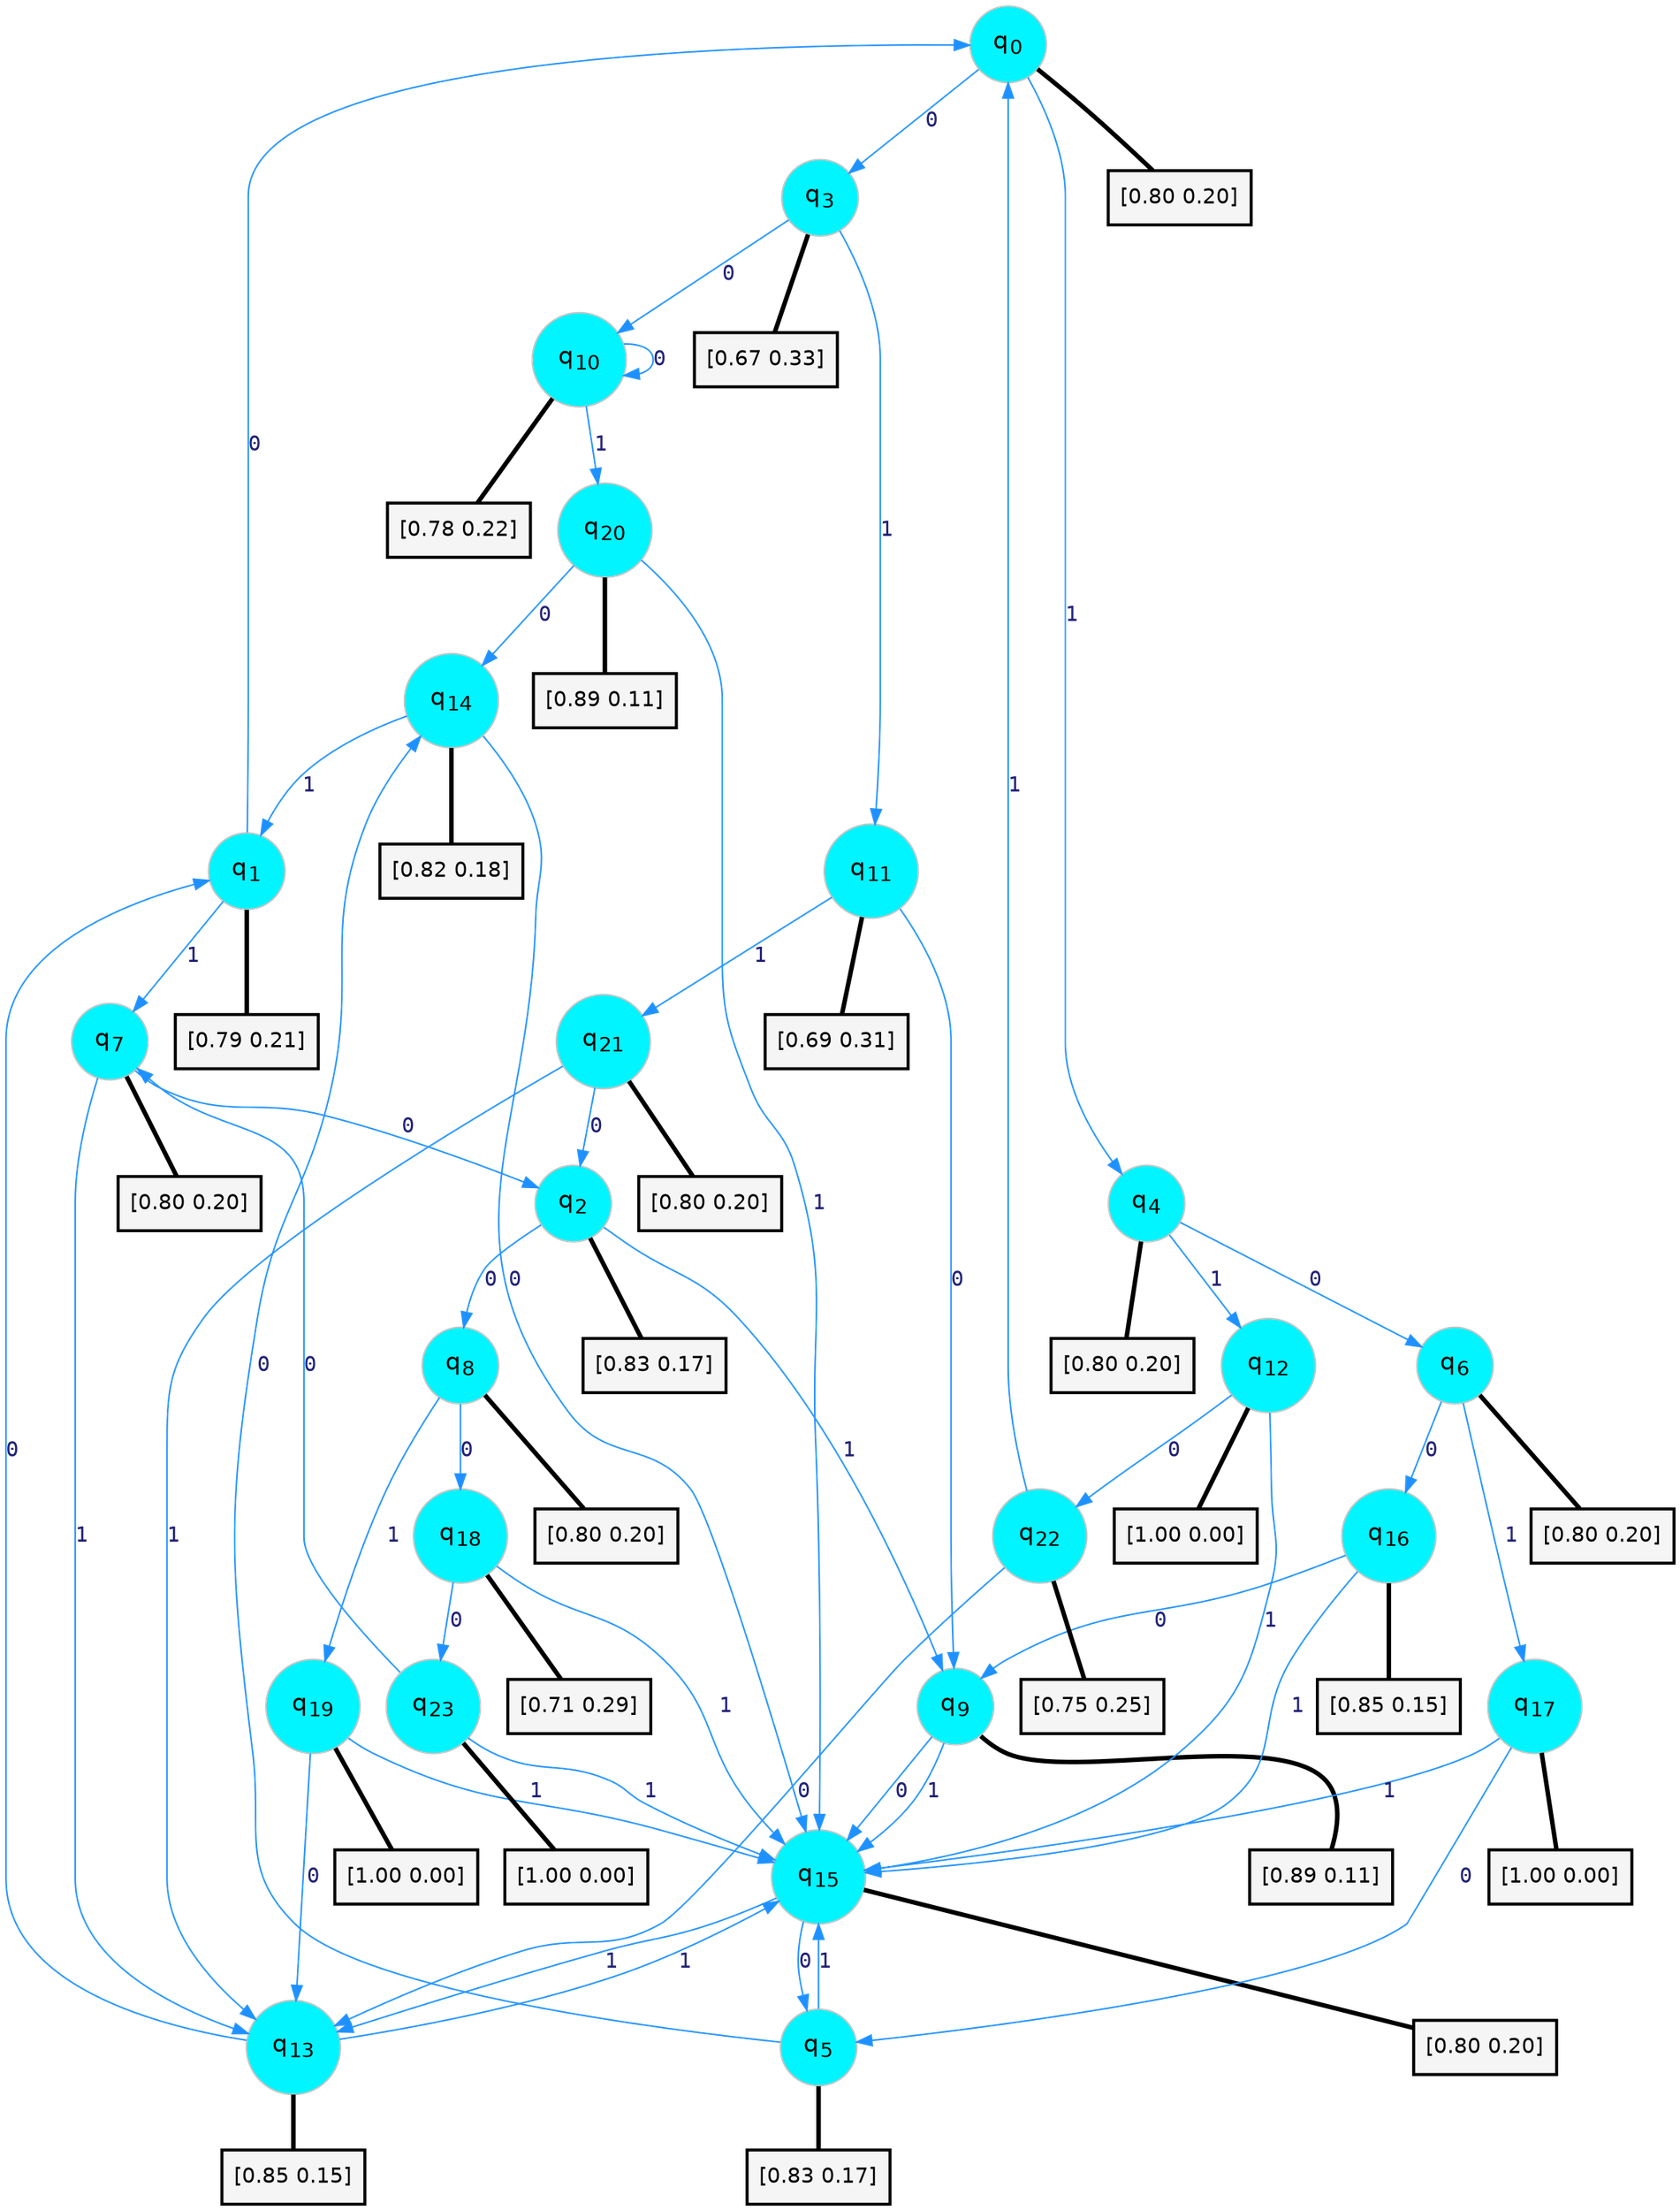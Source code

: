 digraph G {
graph [
bgcolor=transparent, dpi=300, rankdir=TD, size="40,25"];
node [
color=gray, fillcolor=turquoise1, fontcolor=black, fontname=Helvetica, fontsize=16, fontweight=bold, shape=circle, style=filled];
edge [
arrowsize=1, color=dodgerblue1, fontcolor=midnightblue, fontname=courier, fontweight=bold, penwidth=1, style=solid, weight=20];
0[label=<q<SUB>0</SUB>>];
1[label=<q<SUB>1</SUB>>];
2[label=<q<SUB>2</SUB>>];
3[label=<q<SUB>3</SUB>>];
4[label=<q<SUB>4</SUB>>];
5[label=<q<SUB>5</SUB>>];
6[label=<q<SUB>6</SUB>>];
7[label=<q<SUB>7</SUB>>];
8[label=<q<SUB>8</SUB>>];
9[label=<q<SUB>9</SUB>>];
10[label=<q<SUB>10</SUB>>];
11[label=<q<SUB>11</SUB>>];
12[label=<q<SUB>12</SUB>>];
13[label=<q<SUB>13</SUB>>];
14[label=<q<SUB>14</SUB>>];
15[label=<q<SUB>15</SUB>>];
16[label=<q<SUB>16</SUB>>];
17[label=<q<SUB>17</SUB>>];
18[label=<q<SUB>18</SUB>>];
19[label=<q<SUB>19</SUB>>];
20[label=<q<SUB>20</SUB>>];
21[label=<q<SUB>21</SUB>>];
22[label=<q<SUB>22</SUB>>];
23[label=<q<SUB>23</SUB>>];
24[label="[0.80 0.20]", shape=box,fontcolor=black, fontname=Helvetica, fontsize=14, penwidth=2, fillcolor=whitesmoke,color=black];
25[label="[0.79 0.21]", shape=box,fontcolor=black, fontname=Helvetica, fontsize=14, penwidth=2, fillcolor=whitesmoke,color=black];
26[label="[0.83 0.17]", shape=box,fontcolor=black, fontname=Helvetica, fontsize=14, penwidth=2, fillcolor=whitesmoke,color=black];
27[label="[0.67 0.33]", shape=box,fontcolor=black, fontname=Helvetica, fontsize=14, penwidth=2, fillcolor=whitesmoke,color=black];
28[label="[0.80 0.20]", shape=box,fontcolor=black, fontname=Helvetica, fontsize=14, penwidth=2, fillcolor=whitesmoke,color=black];
29[label="[0.83 0.17]", shape=box,fontcolor=black, fontname=Helvetica, fontsize=14, penwidth=2, fillcolor=whitesmoke,color=black];
30[label="[0.80 0.20]", shape=box,fontcolor=black, fontname=Helvetica, fontsize=14, penwidth=2, fillcolor=whitesmoke,color=black];
31[label="[0.80 0.20]", shape=box,fontcolor=black, fontname=Helvetica, fontsize=14, penwidth=2, fillcolor=whitesmoke,color=black];
32[label="[0.80 0.20]", shape=box,fontcolor=black, fontname=Helvetica, fontsize=14, penwidth=2, fillcolor=whitesmoke,color=black];
33[label="[0.89 0.11]", shape=box,fontcolor=black, fontname=Helvetica, fontsize=14, penwidth=2, fillcolor=whitesmoke,color=black];
34[label="[0.78 0.22]", shape=box,fontcolor=black, fontname=Helvetica, fontsize=14, penwidth=2, fillcolor=whitesmoke,color=black];
35[label="[0.69 0.31]", shape=box,fontcolor=black, fontname=Helvetica, fontsize=14, penwidth=2, fillcolor=whitesmoke,color=black];
36[label="[1.00 0.00]", shape=box,fontcolor=black, fontname=Helvetica, fontsize=14, penwidth=2, fillcolor=whitesmoke,color=black];
37[label="[0.85 0.15]", shape=box,fontcolor=black, fontname=Helvetica, fontsize=14, penwidth=2, fillcolor=whitesmoke,color=black];
38[label="[0.82 0.18]", shape=box,fontcolor=black, fontname=Helvetica, fontsize=14, penwidth=2, fillcolor=whitesmoke,color=black];
39[label="[0.80 0.20]", shape=box,fontcolor=black, fontname=Helvetica, fontsize=14, penwidth=2, fillcolor=whitesmoke,color=black];
40[label="[0.85 0.15]", shape=box,fontcolor=black, fontname=Helvetica, fontsize=14, penwidth=2, fillcolor=whitesmoke,color=black];
41[label="[1.00 0.00]", shape=box,fontcolor=black, fontname=Helvetica, fontsize=14, penwidth=2, fillcolor=whitesmoke,color=black];
42[label="[0.71 0.29]", shape=box,fontcolor=black, fontname=Helvetica, fontsize=14, penwidth=2, fillcolor=whitesmoke,color=black];
43[label="[1.00 0.00]", shape=box,fontcolor=black, fontname=Helvetica, fontsize=14, penwidth=2, fillcolor=whitesmoke,color=black];
44[label="[0.89 0.11]", shape=box,fontcolor=black, fontname=Helvetica, fontsize=14, penwidth=2, fillcolor=whitesmoke,color=black];
45[label="[0.80 0.20]", shape=box,fontcolor=black, fontname=Helvetica, fontsize=14, penwidth=2, fillcolor=whitesmoke,color=black];
46[label="[0.75 0.25]", shape=box,fontcolor=black, fontname=Helvetica, fontsize=14, penwidth=2, fillcolor=whitesmoke,color=black];
47[label="[1.00 0.00]", shape=box,fontcolor=black, fontname=Helvetica, fontsize=14, penwidth=2, fillcolor=whitesmoke,color=black];
0->3 [label=0];
0->4 [label=1];
0->24 [arrowhead=none, penwidth=3,color=black];
1->0 [label=0];
1->7 [label=1];
1->25 [arrowhead=none, penwidth=3,color=black];
2->8 [label=0];
2->9 [label=1];
2->26 [arrowhead=none, penwidth=3,color=black];
3->10 [label=0];
3->11 [label=1];
3->27 [arrowhead=none, penwidth=3,color=black];
4->6 [label=0];
4->12 [label=1];
4->28 [arrowhead=none, penwidth=3,color=black];
5->14 [label=0];
5->15 [label=1];
5->29 [arrowhead=none, penwidth=3,color=black];
6->16 [label=0];
6->17 [label=1];
6->30 [arrowhead=none, penwidth=3,color=black];
7->2 [label=0];
7->13 [label=1];
7->31 [arrowhead=none, penwidth=3,color=black];
8->18 [label=0];
8->19 [label=1];
8->32 [arrowhead=none, penwidth=3,color=black];
9->15 [label=0];
9->15 [label=1];
9->33 [arrowhead=none, penwidth=3,color=black];
10->10 [label=0];
10->20 [label=1];
10->34 [arrowhead=none, penwidth=3,color=black];
11->9 [label=0];
11->21 [label=1];
11->35 [arrowhead=none, penwidth=3,color=black];
12->22 [label=0];
12->15 [label=1];
12->36 [arrowhead=none, penwidth=3,color=black];
13->1 [label=0];
13->15 [label=1];
13->37 [arrowhead=none, penwidth=3,color=black];
14->15 [label=0];
14->1 [label=1];
14->38 [arrowhead=none, penwidth=3,color=black];
15->5 [label=0];
15->13 [label=1];
15->39 [arrowhead=none, penwidth=3,color=black];
16->9 [label=0];
16->15 [label=1];
16->40 [arrowhead=none, penwidth=3,color=black];
17->5 [label=0];
17->15 [label=1];
17->41 [arrowhead=none, penwidth=3,color=black];
18->23 [label=0];
18->15 [label=1];
18->42 [arrowhead=none, penwidth=3,color=black];
19->13 [label=0];
19->15 [label=1];
19->43 [arrowhead=none, penwidth=3,color=black];
20->14 [label=0];
20->15 [label=1];
20->44 [arrowhead=none, penwidth=3,color=black];
21->2 [label=0];
21->13 [label=1];
21->45 [arrowhead=none, penwidth=3,color=black];
22->13 [label=0];
22->0 [label=1];
22->46 [arrowhead=none, penwidth=3,color=black];
23->7 [label=0];
23->15 [label=1];
23->47 [arrowhead=none, penwidth=3,color=black];
}
